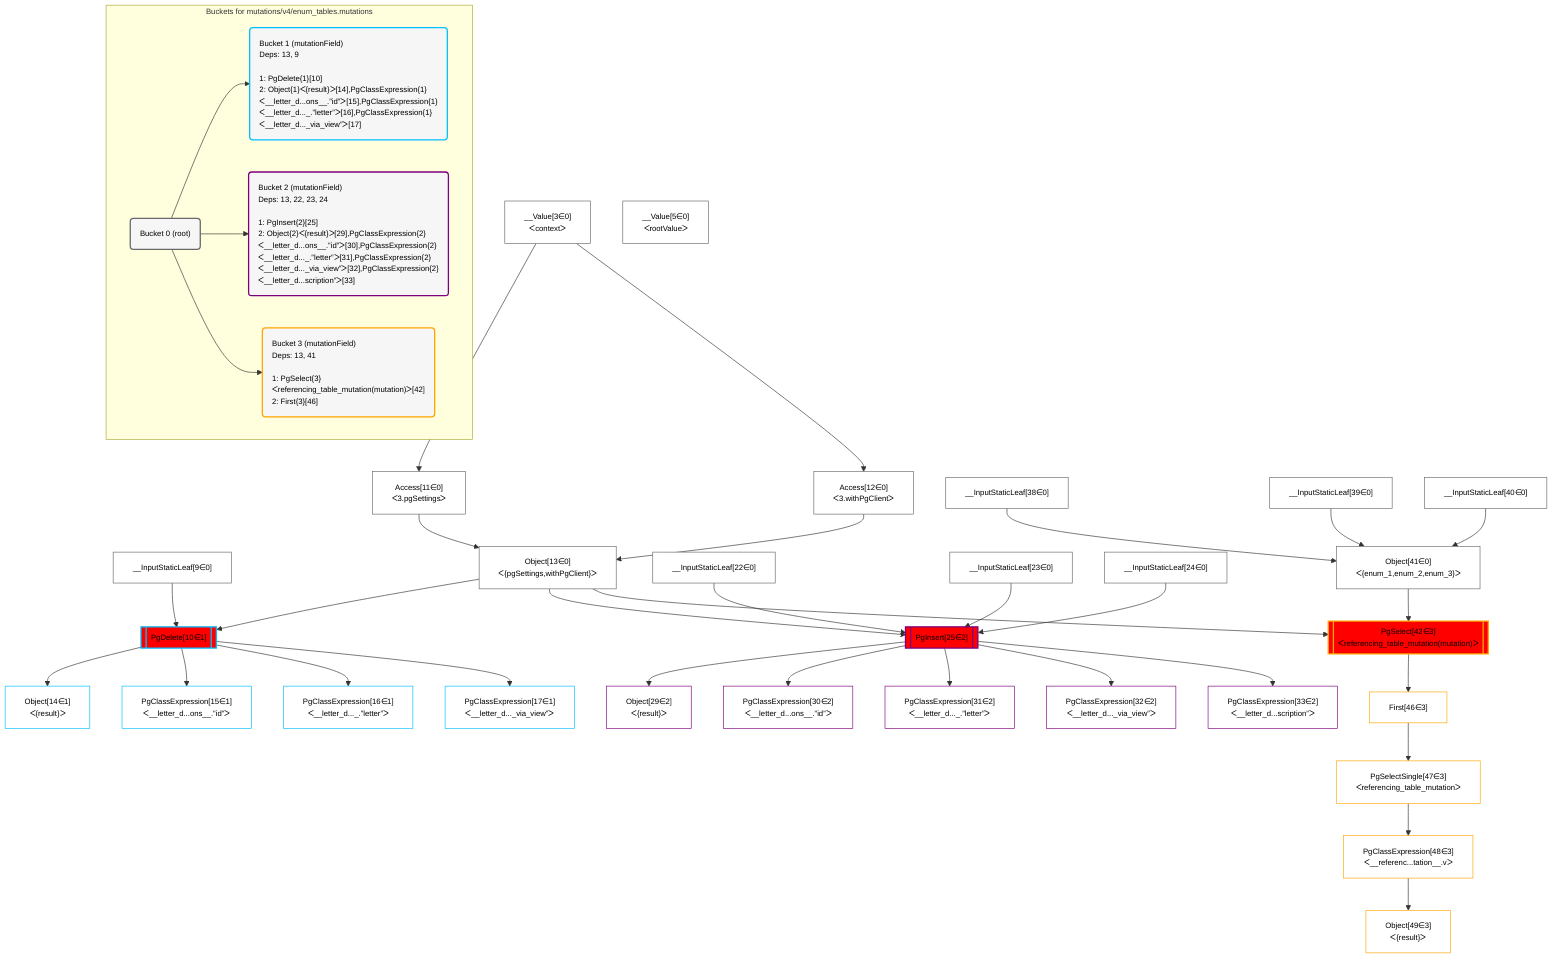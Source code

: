 %%{init: {'themeVariables': { 'fontSize': '12px'}}}%%
graph TD
    classDef path fill:#eee,stroke:#000,color:#000
    classDef plan fill:#fff,stroke-width:1px,color:#000
    classDef itemplan fill:#fff,stroke-width:2px,color:#000
    classDef sideeffectplan fill:#f00,stroke-width:2px,color:#000
    classDef bucket fill:#f6f6f6,color:#000,stroke-width:2px,text-align:left


    %% define steps
    __Value3["__Value[3∈0]<br />ᐸcontextᐳ"]:::plan
    __Value5["__Value[5∈0]<br />ᐸrootValueᐳ"]:::plan
    __InputStaticLeaf9["__InputStaticLeaf[9∈0]"]:::plan
    Access11["Access[11∈0]<br />ᐸ3.pgSettingsᐳ"]:::plan
    Access12["Access[12∈0]<br />ᐸ3.withPgClientᐳ"]:::plan
    Object13["Object[13∈0]<br />ᐸ{pgSettings,withPgClient}ᐳ"]:::plan
    PgDelete10[["PgDelete[10∈1]"]]:::sideeffectplan
    Object14["Object[14∈1]<br />ᐸ{result}ᐳ"]:::plan
    PgClassExpression15["PgClassExpression[15∈1]<br />ᐸ__letter_d...ons__.”id”ᐳ"]:::plan
    PgClassExpression16["PgClassExpression[16∈1]<br />ᐸ__letter_d..._.”letter”ᐳ"]:::plan
    PgClassExpression17["PgClassExpression[17∈1]<br />ᐸ__letter_d..._via_view”ᐳ"]:::plan
    __InputStaticLeaf22["__InputStaticLeaf[22∈0]"]:::plan
    __InputStaticLeaf23["__InputStaticLeaf[23∈0]"]:::plan
    __InputStaticLeaf24["__InputStaticLeaf[24∈0]"]:::plan
    PgInsert25[["PgInsert[25∈2]"]]:::sideeffectplan
    Object29["Object[29∈2]<br />ᐸ{result}ᐳ"]:::plan
    PgClassExpression30["PgClassExpression[30∈2]<br />ᐸ__letter_d...ons__.”id”ᐳ"]:::plan
    PgClassExpression31["PgClassExpression[31∈2]<br />ᐸ__letter_d..._.”letter”ᐳ"]:::plan
    PgClassExpression32["PgClassExpression[32∈2]<br />ᐸ__letter_d..._via_view”ᐳ"]:::plan
    PgClassExpression33["PgClassExpression[33∈2]<br />ᐸ__letter_d...scription”ᐳ"]:::plan
    __InputStaticLeaf38["__InputStaticLeaf[38∈0]"]:::plan
    __InputStaticLeaf39["__InputStaticLeaf[39∈0]"]:::plan
    __InputStaticLeaf40["__InputStaticLeaf[40∈0]"]:::plan
    Object41["Object[41∈0]<br />ᐸ{enum_1,enum_2,enum_3}ᐳ"]:::plan
    PgSelect42[["PgSelect[42∈3]<br />ᐸreferencing_table_mutation(mutation)ᐳ"]]:::sideeffectplan
    First46["First[46∈3]"]:::plan
    PgSelectSingle47["PgSelectSingle[47∈3]<br />ᐸreferencing_table_mutationᐳ"]:::plan
    PgClassExpression48["PgClassExpression[48∈3]<br />ᐸ__referenc...tation__.vᐳ"]:::plan
    Object49["Object[49∈3]<br />ᐸ{result}ᐳ"]:::plan

    %% plan dependencies
    __Value3 --> Access11
    __Value3 --> Access12
    Access11 & Access12 --> Object13
    Object13 & __InputStaticLeaf9 --> PgDelete10
    PgDelete10 --> Object14
    PgDelete10 --> PgClassExpression15
    PgDelete10 --> PgClassExpression16
    PgDelete10 --> PgClassExpression17
    Object13 & __InputStaticLeaf22 & __InputStaticLeaf23 & __InputStaticLeaf24 --> PgInsert25
    PgInsert25 --> Object29
    PgInsert25 --> PgClassExpression30
    PgInsert25 --> PgClassExpression31
    PgInsert25 --> PgClassExpression32
    PgInsert25 --> PgClassExpression33
    __InputStaticLeaf38 & __InputStaticLeaf39 & __InputStaticLeaf40 --> Object41
    Object13 & Object41 --> PgSelect42
    PgSelect42 --> First46
    First46 --> PgSelectSingle47
    PgSelectSingle47 --> PgClassExpression48
    PgClassExpression48 --> Object49

    subgraph "Buckets for mutations/v4/enum_tables.mutations"
    Bucket0("Bucket 0 (root)"):::bucket
    classDef bucket0 stroke:#696969
    class Bucket0,__Value3,__Value5,__InputStaticLeaf9,Access11,Access12,Object13,__InputStaticLeaf22,__InputStaticLeaf23,__InputStaticLeaf24,__InputStaticLeaf38,__InputStaticLeaf39,__InputStaticLeaf40,Object41 bucket0
    Bucket1("Bucket 1 (mutationField)<br />Deps: 13, 9<br /><br />1: PgDelete{1}[10]<br />2: Object{1}ᐸ{result}ᐳ[14],PgClassExpression{1}ᐸ__letter_d...ons__.”id”ᐳ[15],PgClassExpression{1}ᐸ__letter_d..._.”letter”ᐳ[16],PgClassExpression{1}ᐸ__letter_d..._via_view”ᐳ[17]"):::bucket
    classDef bucket1 stroke:#00bfff
    class Bucket1,PgDelete10,Object14,PgClassExpression15,PgClassExpression16,PgClassExpression17 bucket1
    Bucket2("Bucket 2 (mutationField)<br />Deps: 13, 22, 23, 24<br /><br />1: PgInsert{2}[25]<br />2: Object{2}ᐸ{result}ᐳ[29],PgClassExpression{2}ᐸ__letter_d...ons__.”id”ᐳ[30],PgClassExpression{2}ᐸ__letter_d..._.”letter”ᐳ[31],PgClassExpression{2}ᐸ__letter_d..._via_view”ᐳ[32],PgClassExpression{2}ᐸ__letter_d...scription”ᐳ[33]"):::bucket
    classDef bucket2 stroke:#7f007f
    class Bucket2,PgInsert25,Object29,PgClassExpression30,PgClassExpression31,PgClassExpression32,PgClassExpression33 bucket2
    Bucket3("Bucket 3 (mutationField)<br />Deps: 13, 41<br /><br />1: PgSelect{3}ᐸreferencing_table_mutation(mutation)ᐳ[42]<br />2: First{3}[46]"):::bucket
    classDef bucket3 stroke:#ffa500
    class Bucket3,PgSelect42,First46,PgSelectSingle47,PgClassExpression48,Object49 bucket3
    Bucket0 --> Bucket1 & Bucket2 & Bucket3
    end